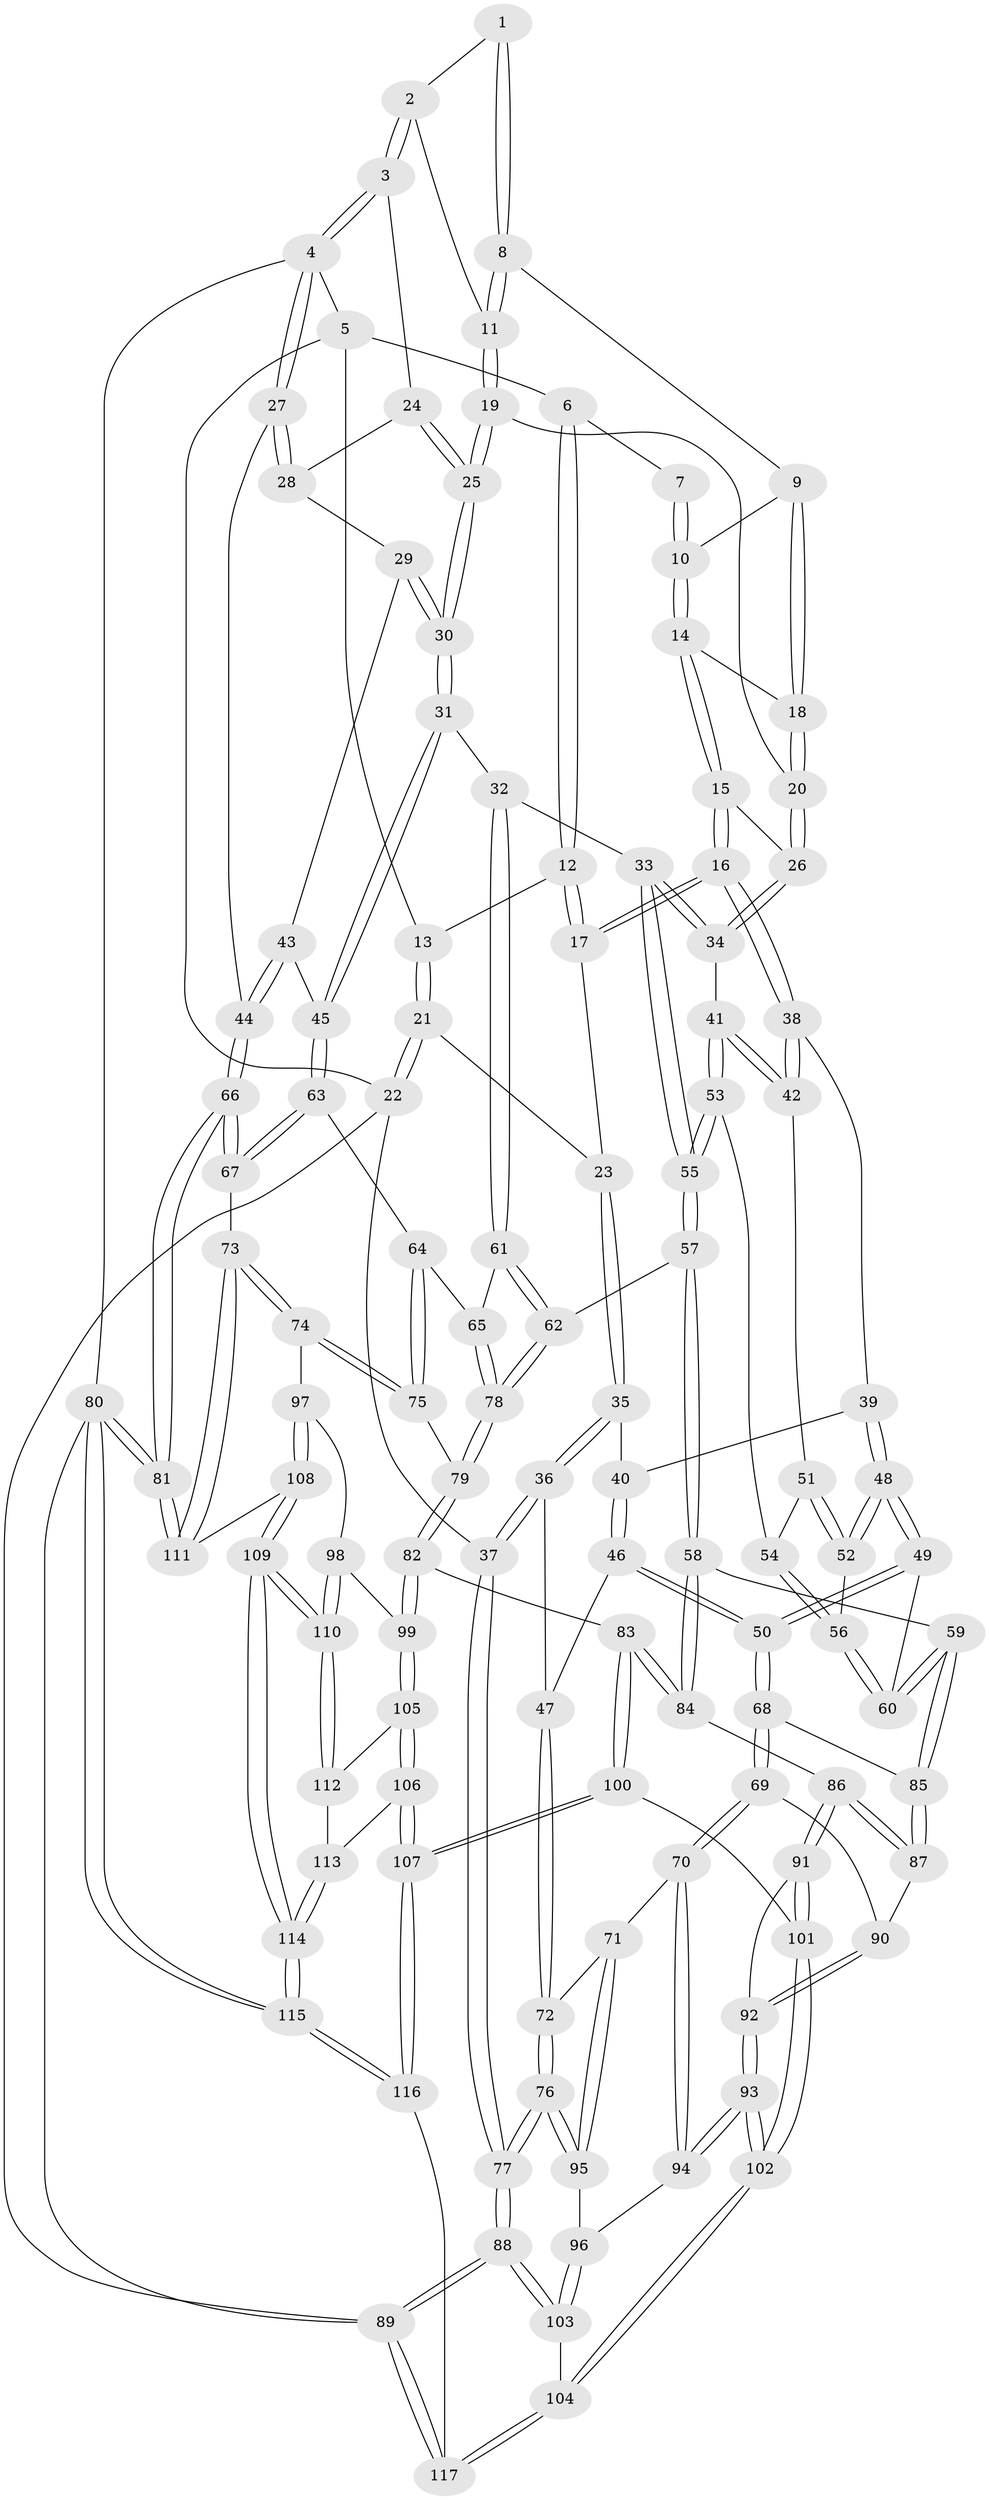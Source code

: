 // coarse degree distribution, {3: 0.5531914893617021, 4: 0.2765957446808511, 5: 0.1276595744680851, 2: 0.0425531914893617}
// Generated by graph-tools (version 1.1) at 2025/54/03/04/25 22:54:41]
// undirected, 117 vertices, 289 edges
graph export_dot {
  node [color=gray90,style=filled];
  1 [pos="+0.6308225431406097+0"];
  2 [pos="+0.8286538004347035+0"];
  3 [pos="+1+0"];
  4 [pos="+1+0"];
  5 [pos="+0+0"];
  6 [pos="+0.3089841218779424+0"];
  7 [pos="+0.4285032878401641+0"];
  8 [pos="+0.619995304249915+0.11442981655939079"];
  9 [pos="+0.6185871833188165+0.11590436212194354"];
  10 [pos="+0.5049713806154178+0.10417139817978903"];
  11 [pos="+0.7518206360051303+0.15025264309722614"];
  12 [pos="+0.29089520404952407+0.00583819945320137"];
  13 [pos="+0.08238754654912914+0.15581914970105265"];
  14 [pos="+0.49267339686281153+0.198773690415478"];
  15 [pos="+0.478565875803012+0.21920140208749914"];
  16 [pos="+0.4349388233867944+0.24861583706705664"];
  17 [pos="+0.30039200324864807+0.12442534802806988"];
  18 [pos="+0.6020292732212725+0.17038972151892767"];
  19 [pos="+0.7642589464515873+0.20559310701375527"];
  20 [pos="+0.6540443293021532+0.2425426372895528"];
  21 [pos="+0.06994022030656236+0.19161609679697358"];
  22 [pos="+0+0.3105114868668804"];
  23 [pos="+0.20544093925226653+0.24222180693991202"];
  24 [pos="+0.8364814218831738+0.21517283822391076"];
  25 [pos="+0.7800286412968285+0.21844534445873567"];
  26 [pos="+0.6291794370502258+0.27749042774454596"];
  27 [pos="+1+0.08883802375701963"];
  28 [pos="+0.8994797316856514+0.2454764709202227"];
  29 [pos="+0.9144996407364824+0.3450091699965361"];
  30 [pos="+0.7772144004607265+0.41219860983690726"];
  31 [pos="+0.7770806280511634+0.4124515695242144"];
  32 [pos="+0.7210557237797645+0.42878947918802723"];
  33 [pos="+0.7174622806430321+0.4279405830378808"];
  34 [pos="+0.6203166831476785+0.36877735174522785"];
  35 [pos="+0.20988395331455093+0.2883855433299601"];
  36 [pos="+0.014957368826996704+0.445744818038839"];
  37 [pos="+0+0.4424106036479039"];
  38 [pos="+0.43039224915243834+0.2973873170879826"];
  39 [pos="+0.3467585624077287+0.36128610369820907"];
  40 [pos="+0.2731258445273059+0.34955276842559063"];
  41 [pos="+0.5432469834850309+0.3875292087108655"];
  42 [pos="+0.5086993250885132+0.37144950779455554"];
  43 [pos="+0.9637995977901936+0.3635196883419601"];
  44 [pos="+1+0.38865573244953994"];
  45 [pos="+0.8733221060865637+0.5146627353560422"];
  46 [pos="+0.18367798119720866+0.5089332924526931"];
  47 [pos="+0.1320518590096286+0.49371405940277624"];
  48 [pos="+0.3608401800356101+0.47342823041822685"];
  49 [pos="+0.2876821545213215+0.5669406345552984"];
  50 [pos="+0.2632328909213604+0.5811679267485316"];
  51 [pos="+0.47566912925074484+0.41182235251925503"];
  52 [pos="+0.38097857115772094+0.4762683097726755"];
  53 [pos="+0.535519996546034+0.4809279473096249"];
  54 [pos="+0.4486713730689847+0.49935910629869135"];
  55 [pos="+0.5668766053871871+0.5434441792129645"];
  56 [pos="+0.44358879830605075+0.5021203276897641"];
  57 [pos="+0.5650864478046521+0.5837401988494013"];
  58 [pos="+0.5169580372421253+0.6275074064116954"];
  59 [pos="+0.496049388990748+0.6259482490329495"];
  60 [pos="+0.46494920741636026+0.5992733598109397"];
  61 [pos="+0.7160713336812432+0.4728145508400964"];
  62 [pos="+0.665882451025029+0.6061892698236506"];
  63 [pos="+0.8772984104789221+0.5208199539829691"];
  64 [pos="+0.8502923498301648+0.5451730383921416"];
  65 [pos="+0.7648857023609336+0.5892846702811846"];
  66 [pos="+1+0.657232342855511"];
  67 [pos="+1+0.6603032183120419"];
  68 [pos="+0.26244682839476124+0.5914033589707548"];
  69 [pos="+0.24669981055872656+0.6439920682910617"];
  70 [pos="+0.23292011164118873+0.6646967337631743"];
  71 [pos="+0.13825144265703934+0.6948575064255774"];
  72 [pos="+0.10026387204475985+0.6876327369711875"];
  73 [pos="+1+0.6630931715800652"];
  74 [pos="+1+0.7068821769443128"];
  75 [pos="+0.7989418653399918+0.6772537414725843"];
  76 [pos="+0+0.6805456170495788"];
  77 [pos="+0+0.6760258936896187"];
  78 [pos="+0.7181958436698054+0.6643982370990924"];
  79 [pos="+0.7254279587431064+0.6886769054751173"];
  80 [pos="+1+1"];
  81 [pos="+1+1"];
  82 [pos="+0.6981354918491993+0.76382045302671"];
  83 [pos="+0.5909937095776155+0.778450751462938"];
  84 [pos="+0.5718255918492637+0.7583303861759481"];
  85 [pos="+0.42629010746285834+0.686798746398067"];
  86 [pos="+0.43080074942387975+0.763137842431371"];
  87 [pos="+0.4199990760457687+0.704224557959824"];
  88 [pos="+0+1"];
  89 [pos="+0+1"];
  90 [pos="+0.3483880643594852+0.7186895617461218"];
  91 [pos="+0.4087949655842114+0.8025301594171262"];
  92 [pos="+0.35063776965351084+0.7800604175719933"];
  93 [pos="+0.2645683268884849+0.8046468371187724"];
  94 [pos="+0.25379000847060473+0.7916233889257327"];
  95 [pos="+0.1334087029670171+0.8064096757895954"];
  96 [pos="+0.13865038627690202+0.8210706201815579"];
  97 [pos="+0.8455366340653471+0.8274548336354812"];
  98 [pos="+0.832846823266919+0.8285122475232729"];
  99 [pos="+0.7296153541351709+0.8038065979753023"];
  100 [pos="+0.5244464841766715+0.9152145875424443"];
  101 [pos="+0.4144838874527493+0.830365035494538"];
  102 [pos="+0.28446836837654205+0.9270932363295702"];
  103 [pos="+0.12248005743423153+0.8619004568059495"];
  104 [pos="+0.27555234520883487+0.9644069500299056"];
  105 [pos="+0.7168330432634288+0.8840292552057294"];
  106 [pos="+0.6646721868190602+0.934495212456832"];
  107 [pos="+0.5314299580086949+1"];
  108 [pos="+0.9030073097251143+0.9316348446700939"];
  109 [pos="+0.8075144026896593+0.9991511349342876"];
  110 [pos="+0.7966321706851575+0.9699588726502086"];
  111 [pos="+0.9170843028900727+0.9348291949118752"];
  112 [pos="+0.7333974531316299+0.9055424546053691"];
  113 [pos="+0.7205449471239461+0.9733757763447765"];
  114 [pos="+0.790327252135898+1"];
  115 [pos="+0.7692261666437226+1"];
  116 [pos="+0.48935842856601525+1"];
  117 [pos="+0.30947611498962263+1"];
  1 -- 2;
  1 -- 8;
  1 -- 8;
  2 -- 3;
  2 -- 3;
  2 -- 11;
  3 -- 4;
  3 -- 4;
  3 -- 24;
  4 -- 5;
  4 -- 27;
  4 -- 27;
  4 -- 80;
  5 -- 6;
  5 -- 13;
  5 -- 22;
  6 -- 7;
  6 -- 12;
  6 -- 12;
  7 -- 10;
  7 -- 10;
  8 -- 9;
  8 -- 11;
  8 -- 11;
  9 -- 10;
  9 -- 18;
  9 -- 18;
  10 -- 14;
  10 -- 14;
  11 -- 19;
  11 -- 19;
  12 -- 13;
  12 -- 17;
  12 -- 17;
  13 -- 21;
  13 -- 21;
  14 -- 15;
  14 -- 15;
  14 -- 18;
  15 -- 16;
  15 -- 16;
  15 -- 26;
  16 -- 17;
  16 -- 17;
  16 -- 38;
  16 -- 38;
  17 -- 23;
  18 -- 20;
  18 -- 20;
  19 -- 20;
  19 -- 25;
  19 -- 25;
  20 -- 26;
  20 -- 26;
  21 -- 22;
  21 -- 22;
  21 -- 23;
  22 -- 37;
  22 -- 89;
  23 -- 35;
  23 -- 35;
  24 -- 25;
  24 -- 25;
  24 -- 28;
  25 -- 30;
  25 -- 30;
  26 -- 34;
  26 -- 34;
  27 -- 28;
  27 -- 28;
  27 -- 44;
  28 -- 29;
  29 -- 30;
  29 -- 30;
  29 -- 43;
  30 -- 31;
  30 -- 31;
  31 -- 32;
  31 -- 45;
  31 -- 45;
  32 -- 33;
  32 -- 61;
  32 -- 61;
  33 -- 34;
  33 -- 34;
  33 -- 55;
  33 -- 55;
  34 -- 41;
  35 -- 36;
  35 -- 36;
  35 -- 40;
  36 -- 37;
  36 -- 37;
  36 -- 47;
  37 -- 77;
  37 -- 77;
  38 -- 39;
  38 -- 42;
  38 -- 42;
  39 -- 40;
  39 -- 48;
  39 -- 48;
  40 -- 46;
  40 -- 46;
  41 -- 42;
  41 -- 42;
  41 -- 53;
  41 -- 53;
  42 -- 51;
  43 -- 44;
  43 -- 44;
  43 -- 45;
  44 -- 66;
  44 -- 66;
  45 -- 63;
  45 -- 63;
  46 -- 47;
  46 -- 50;
  46 -- 50;
  47 -- 72;
  47 -- 72;
  48 -- 49;
  48 -- 49;
  48 -- 52;
  48 -- 52;
  49 -- 50;
  49 -- 50;
  49 -- 60;
  50 -- 68;
  50 -- 68;
  51 -- 52;
  51 -- 52;
  51 -- 54;
  52 -- 56;
  53 -- 54;
  53 -- 55;
  53 -- 55;
  54 -- 56;
  54 -- 56;
  55 -- 57;
  55 -- 57;
  56 -- 60;
  56 -- 60;
  57 -- 58;
  57 -- 58;
  57 -- 62;
  58 -- 59;
  58 -- 84;
  58 -- 84;
  59 -- 60;
  59 -- 60;
  59 -- 85;
  59 -- 85;
  61 -- 62;
  61 -- 62;
  61 -- 65;
  62 -- 78;
  62 -- 78;
  63 -- 64;
  63 -- 67;
  63 -- 67;
  64 -- 65;
  64 -- 75;
  64 -- 75;
  65 -- 78;
  65 -- 78;
  66 -- 67;
  66 -- 67;
  66 -- 81;
  66 -- 81;
  67 -- 73;
  68 -- 69;
  68 -- 69;
  68 -- 85;
  69 -- 70;
  69 -- 70;
  69 -- 90;
  70 -- 71;
  70 -- 94;
  70 -- 94;
  71 -- 72;
  71 -- 95;
  71 -- 95;
  72 -- 76;
  72 -- 76;
  73 -- 74;
  73 -- 74;
  73 -- 111;
  73 -- 111;
  74 -- 75;
  74 -- 75;
  74 -- 97;
  75 -- 79;
  76 -- 77;
  76 -- 77;
  76 -- 95;
  76 -- 95;
  77 -- 88;
  77 -- 88;
  78 -- 79;
  78 -- 79;
  79 -- 82;
  79 -- 82;
  80 -- 81;
  80 -- 81;
  80 -- 115;
  80 -- 115;
  80 -- 89;
  81 -- 111;
  81 -- 111;
  82 -- 83;
  82 -- 99;
  82 -- 99;
  83 -- 84;
  83 -- 84;
  83 -- 100;
  83 -- 100;
  84 -- 86;
  85 -- 87;
  85 -- 87;
  86 -- 87;
  86 -- 87;
  86 -- 91;
  86 -- 91;
  87 -- 90;
  88 -- 89;
  88 -- 89;
  88 -- 103;
  88 -- 103;
  89 -- 117;
  89 -- 117;
  90 -- 92;
  90 -- 92;
  91 -- 92;
  91 -- 101;
  91 -- 101;
  92 -- 93;
  92 -- 93;
  93 -- 94;
  93 -- 94;
  93 -- 102;
  93 -- 102;
  94 -- 96;
  95 -- 96;
  96 -- 103;
  96 -- 103;
  97 -- 98;
  97 -- 108;
  97 -- 108;
  98 -- 99;
  98 -- 110;
  98 -- 110;
  99 -- 105;
  99 -- 105;
  100 -- 101;
  100 -- 107;
  100 -- 107;
  101 -- 102;
  101 -- 102;
  102 -- 104;
  102 -- 104;
  103 -- 104;
  104 -- 117;
  104 -- 117;
  105 -- 106;
  105 -- 106;
  105 -- 112;
  106 -- 107;
  106 -- 107;
  106 -- 113;
  107 -- 116;
  107 -- 116;
  108 -- 109;
  108 -- 109;
  108 -- 111;
  109 -- 110;
  109 -- 110;
  109 -- 114;
  109 -- 114;
  110 -- 112;
  110 -- 112;
  112 -- 113;
  113 -- 114;
  113 -- 114;
  114 -- 115;
  114 -- 115;
  115 -- 116;
  115 -- 116;
  116 -- 117;
}
